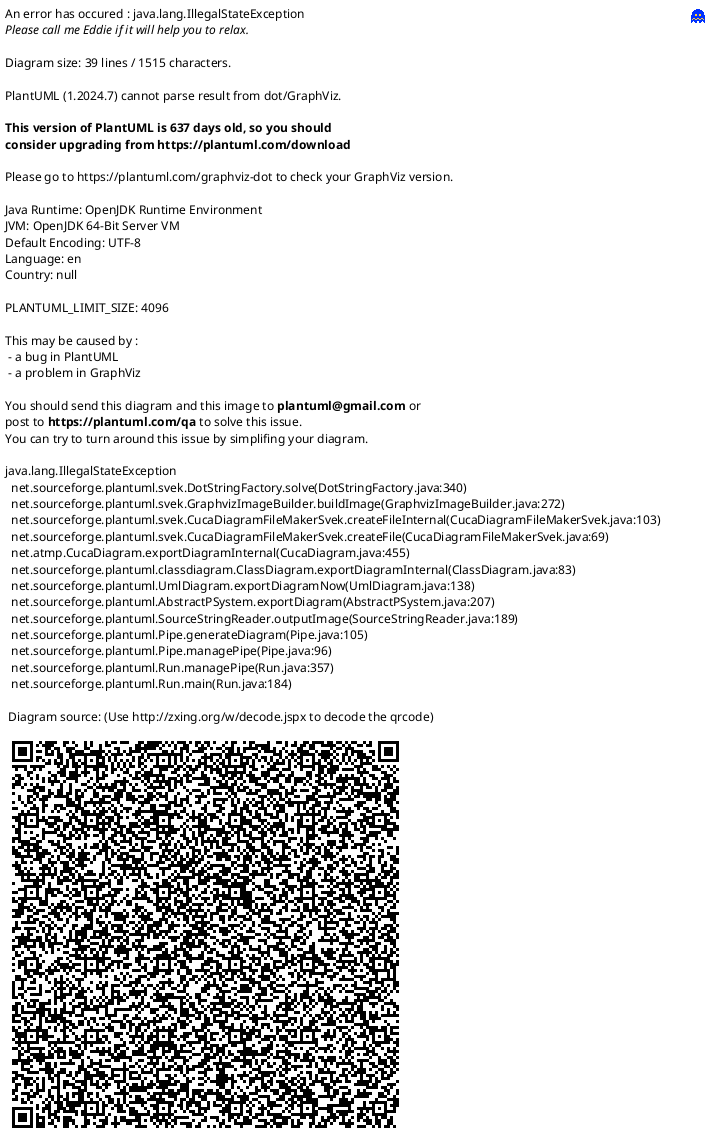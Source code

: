 @startuml

skinparam svgLinkTarget _parent
skinparam linetype ortho
package soen6441riskgame.enums [[../../soen6441riskgame/enums/package-summary.html{soen6441riskgame.enums}]] #lightyellow {
}

enum "<b><size:14>CardType</b>" as soen6441riskgame.enums.CardType  [[../../soen6441riskgame/enums/CardType.html{soen6441riskgame.enums.CardType}]] {
}

hide soen6441riskgame.enums.CardType fields
hide soen6441riskgame.enums.CardType methods

enum "<b><size:14>ChangedProperty</b>" as soen6441riskgame.enums.ChangedProperty  [[../../soen6441riskgame/enums/ChangedProperty.html{soen6441riskgame.enums.ChangedProperty}]] {
}

hide soen6441riskgame.enums.ChangedProperty fields
hide soen6441riskgame.enums.ChangedProperty methods

enum "<b><size:14>CommonCommandArgs</b>" as soen6441riskgame.enums.CommonCommandArgs  [[../../soen6441riskgame/enums/CommonCommandArgs.html{soen6441riskgame.enums.CommonCommandArgs}]] {
}

hide soen6441riskgame.enums.CommonCommandArgs fields
hide soen6441riskgame.enums.CommonCommandArgs methods

enum "<b><size:14>GamePhase</b>" as soen6441riskgame.enums.GamePhase  [[../../soen6441riskgame/enums/GamePhase.html{soen6441riskgame.enums.GamePhase}]] {
}

hide soen6441riskgame.enums.GamePhase fields
hide soen6441riskgame.enums.GamePhase methods

enum "<b><size:14>MapPart</b>" as soen6441riskgame.enums.MapPart  [[../../soen6441riskgame/enums/MapPart.html{soen6441riskgame.enums.MapPart}]] {
}

hide soen6441riskgame.enums.MapPart fields
hide soen6441riskgame.enums.MapPart methods


@enduml
